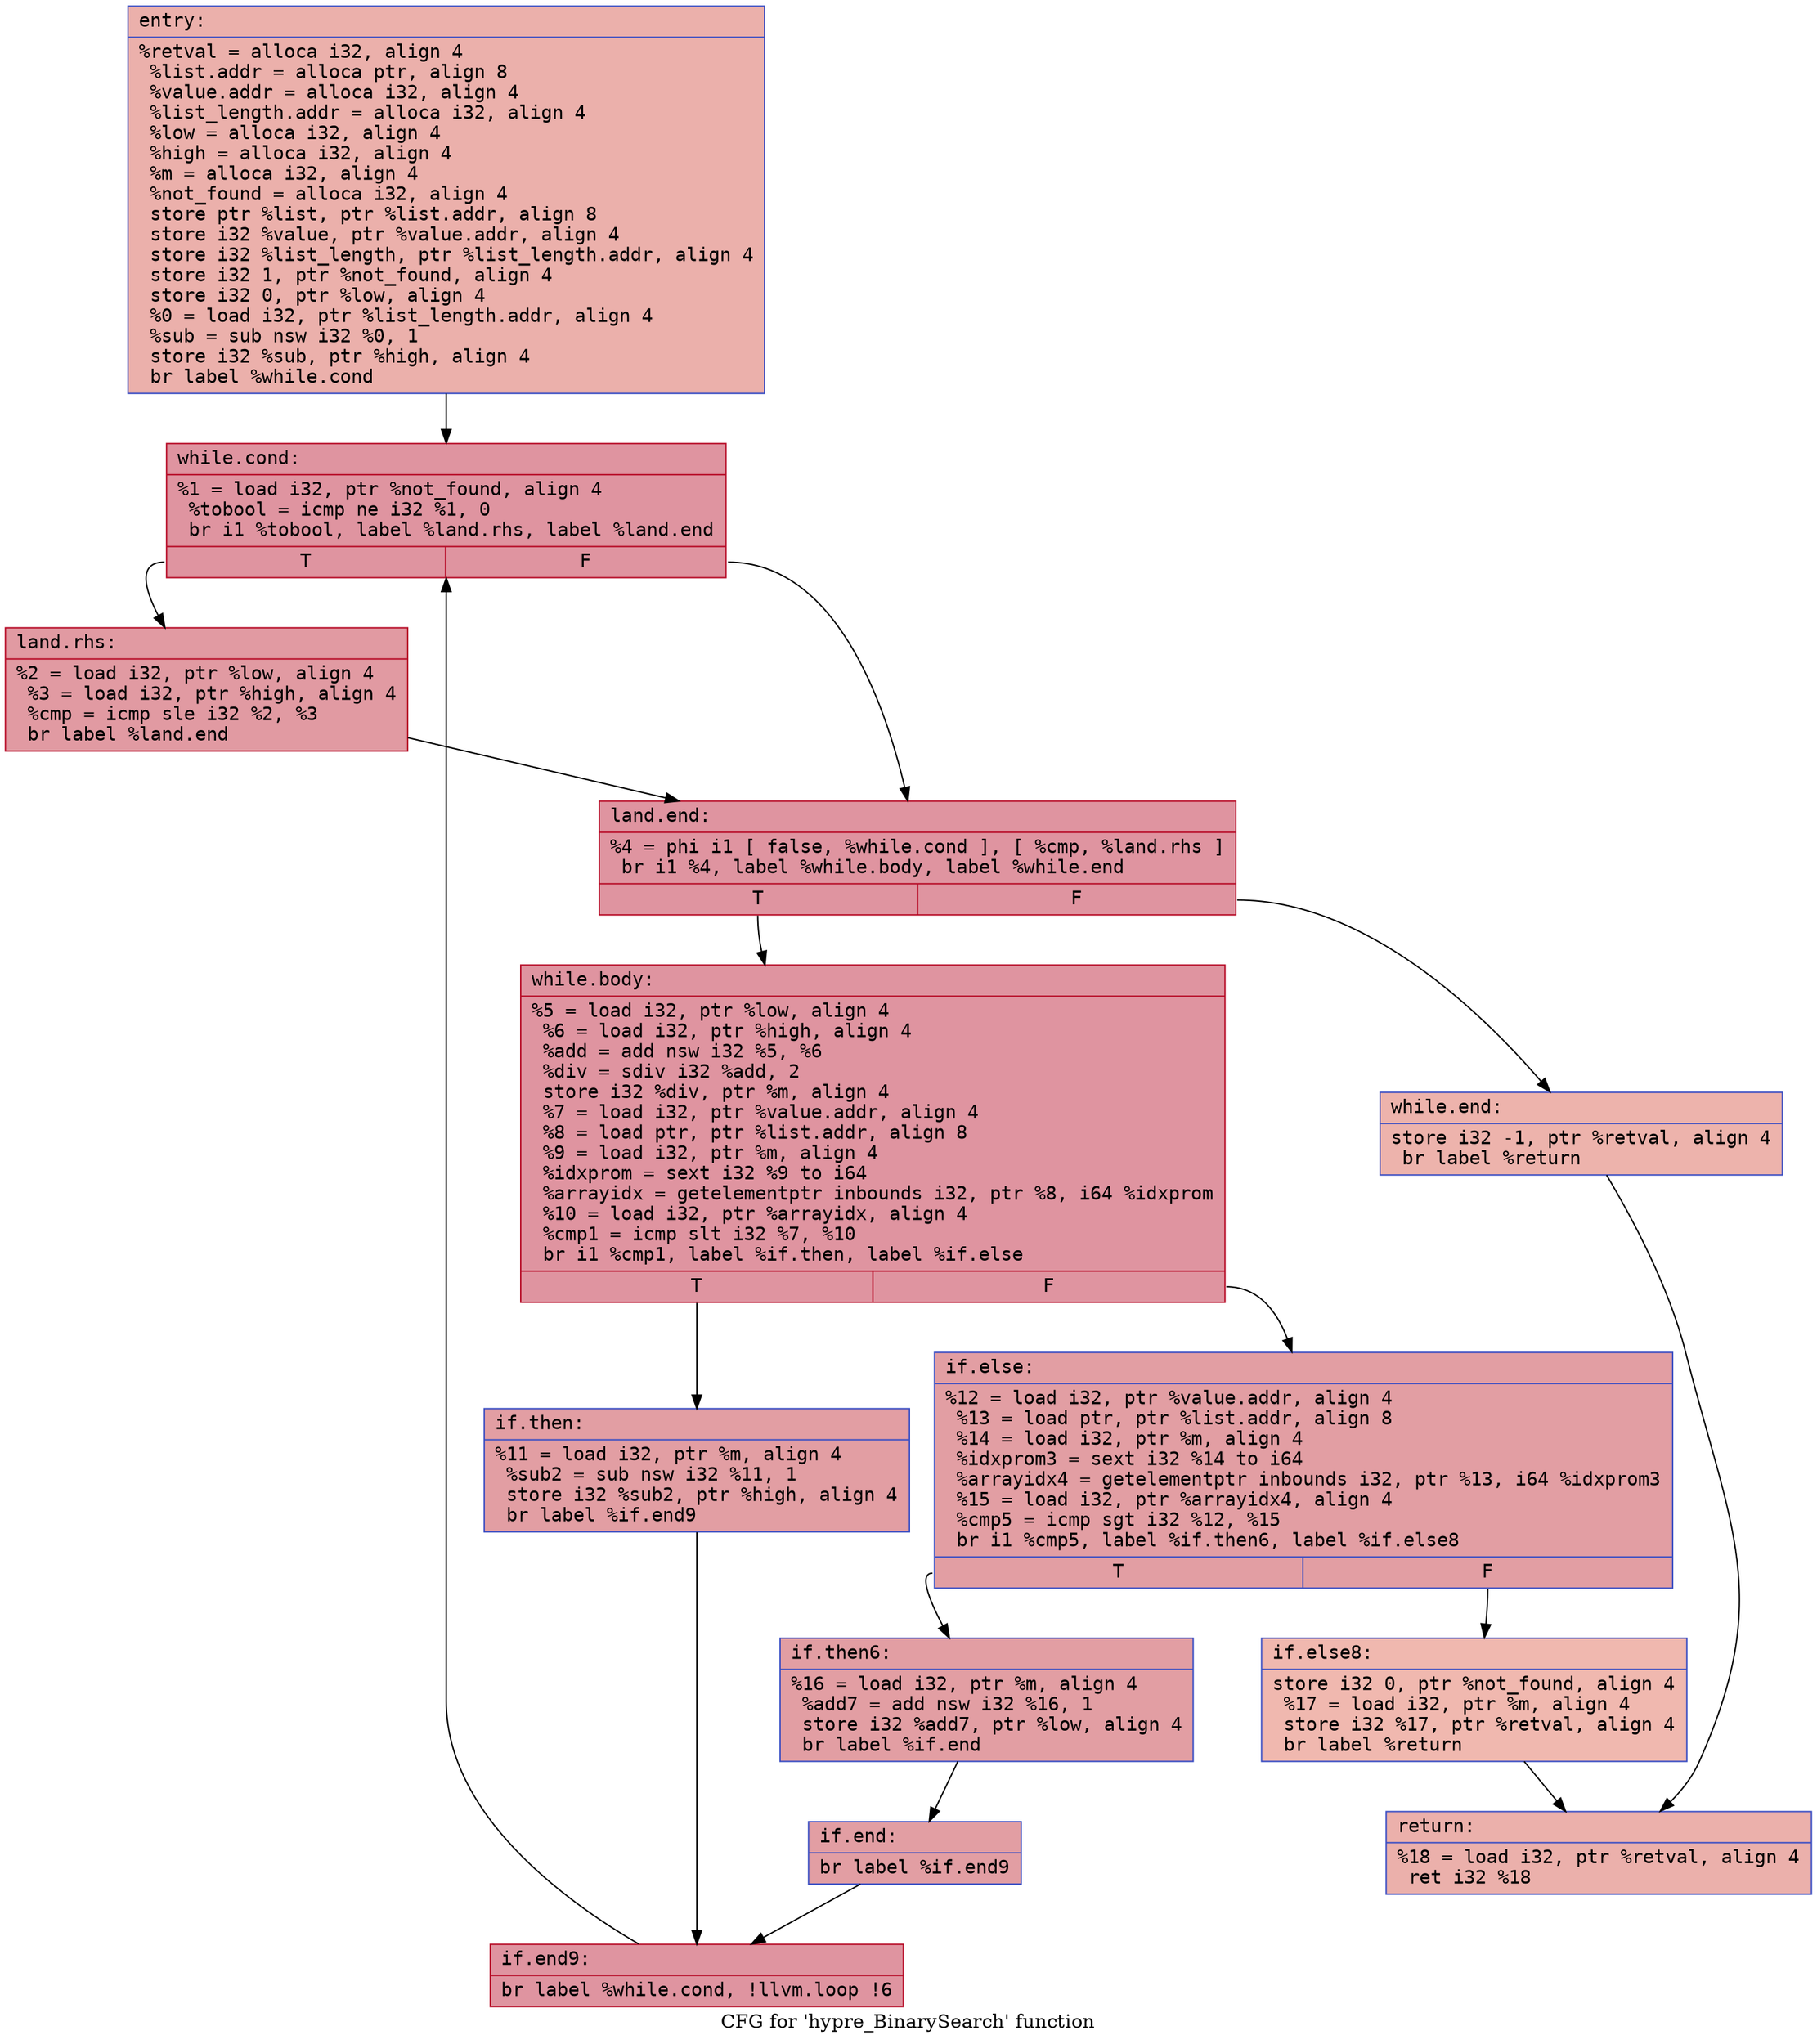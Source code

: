 digraph "CFG for 'hypre_BinarySearch' function" {
	label="CFG for 'hypre_BinarySearch' function";

	Node0x5562f0b46120 [shape=record,color="#3d50c3ff", style=filled, fillcolor="#d24b4070" fontname="Courier",label="{entry:\l|  %retval = alloca i32, align 4\l  %list.addr = alloca ptr, align 8\l  %value.addr = alloca i32, align 4\l  %list_length.addr = alloca i32, align 4\l  %low = alloca i32, align 4\l  %high = alloca i32, align 4\l  %m = alloca i32, align 4\l  %not_found = alloca i32, align 4\l  store ptr %list, ptr %list.addr, align 8\l  store i32 %value, ptr %value.addr, align 4\l  store i32 %list_length, ptr %list_length.addr, align 4\l  store i32 1, ptr %not_found, align 4\l  store i32 0, ptr %low, align 4\l  %0 = load i32, ptr %list_length.addr, align 4\l  %sub = sub nsw i32 %0, 1\l  store i32 %sub, ptr %high, align 4\l  br label %while.cond\l}"];
	Node0x5562f0b46120 -> Node0x5562f0b48e90[tooltip="entry -> while.cond\nProbability 100.00%" ];
	Node0x5562f0b48e90 [shape=record,color="#b70d28ff", style=filled, fillcolor="#b70d2870" fontname="Courier",label="{while.cond:\l|  %1 = load i32, ptr %not_found, align 4\l  %tobool = icmp ne i32 %1, 0\l  br i1 %tobool, label %land.rhs, label %land.end\l|{<s0>T|<s1>F}}"];
	Node0x5562f0b48e90:s0 -> Node0x5562f0b49080[tooltip="while.cond -> land.rhs\nProbability 62.50%" ];
	Node0x5562f0b48e90:s1 -> Node0x5562f0b490d0[tooltip="while.cond -> land.end\nProbability 37.50%" ];
	Node0x5562f0b49080 [shape=record,color="#b70d28ff", style=filled, fillcolor="#bb1b2c70" fontname="Courier",label="{land.rhs:\l|  %2 = load i32, ptr %low, align 4\l  %3 = load i32, ptr %high, align 4\l  %cmp = icmp sle i32 %2, %3\l  br label %land.end\l}"];
	Node0x5562f0b49080 -> Node0x5562f0b490d0[tooltip="land.rhs -> land.end\nProbability 100.00%" ];
	Node0x5562f0b490d0 [shape=record,color="#b70d28ff", style=filled, fillcolor="#b70d2870" fontname="Courier",label="{land.end:\l|  %4 = phi i1 [ false, %while.cond ], [ %cmp, %land.rhs ]\l  br i1 %4, label %while.body, label %while.end\l|{<s0>T|<s1>F}}"];
	Node0x5562f0b490d0:s0 -> Node0x5562f0b49420[tooltip="land.end -> while.body\nProbability 96.88%" ];
	Node0x5562f0b490d0:s1 -> Node0x5562f0b49500[tooltip="land.end -> while.end\nProbability 3.12%" ];
	Node0x5562f0b49420 [shape=record,color="#b70d28ff", style=filled, fillcolor="#b70d2870" fontname="Courier",label="{while.body:\l|  %5 = load i32, ptr %low, align 4\l  %6 = load i32, ptr %high, align 4\l  %add = add nsw i32 %5, %6\l  %div = sdiv i32 %add, 2\l  store i32 %div, ptr %m, align 4\l  %7 = load i32, ptr %value.addr, align 4\l  %8 = load ptr, ptr %list.addr, align 8\l  %9 = load i32, ptr %m, align 4\l  %idxprom = sext i32 %9 to i64\l  %arrayidx = getelementptr inbounds i32, ptr %8, i64 %idxprom\l  %10 = load i32, ptr %arrayidx, align 4\l  %cmp1 = icmp slt i32 %7, %10\l  br i1 %cmp1, label %if.then, label %if.else\l|{<s0>T|<s1>F}}"];
	Node0x5562f0b49420:s0 -> Node0x5562f0b4a700[tooltip="while.body -> if.then\nProbability 50.00%" ];
	Node0x5562f0b49420:s1 -> Node0x5562f0b4a770[tooltip="while.body -> if.else\nProbability 50.00%" ];
	Node0x5562f0b4a700 [shape=record,color="#3d50c3ff", style=filled, fillcolor="#be242e70" fontname="Courier",label="{if.then:\l|  %11 = load i32, ptr %m, align 4\l  %sub2 = sub nsw i32 %11, 1\l  store i32 %sub2, ptr %high, align 4\l  br label %if.end9\l}"];
	Node0x5562f0b4a700 -> Node0x5562f0b4aac0[tooltip="if.then -> if.end9\nProbability 100.00%" ];
	Node0x5562f0b4a770 [shape=record,color="#3d50c3ff", style=filled, fillcolor="#be242e70" fontname="Courier",label="{if.else:\l|  %12 = load i32, ptr %value.addr, align 4\l  %13 = load ptr, ptr %list.addr, align 8\l  %14 = load i32, ptr %m, align 4\l  %idxprom3 = sext i32 %14 to i64\l  %arrayidx4 = getelementptr inbounds i32, ptr %13, i64 %idxprom3\l  %15 = load i32, ptr %arrayidx4, align 4\l  %cmp5 = icmp sgt i32 %12, %15\l  br i1 %cmp5, label %if.then6, label %if.else8\l|{<s0>T|<s1>F}}"];
	Node0x5562f0b4a770:s0 -> Node0x5562f0b4afc0[tooltip="if.else -> if.then6\nProbability 96.88%" ];
	Node0x5562f0b4a770:s1 -> Node0x5562f0b4b040[tooltip="if.else -> if.else8\nProbability 3.12%" ];
	Node0x5562f0b4afc0 [shape=record,color="#3d50c3ff", style=filled, fillcolor="#be242e70" fontname="Courier",label="{if.then6:\l|  %16 = load i32, ptr %m, align 4\l  %add7 = add nsw i32 %16, 1\l  store i32 %add7, ptr %low, align 4\l  br label %if.end\l}"];
	Node0x5562f0b4afc0 -> Node0x5562f0b4b3a0[tooltip="if.then6 -> if.end\nProbability 100.00%" ];
	Node0x5562f0b4b040 [shape=record,color="#3d50c3ff", style=filled, fillcolor="#dc5d4a70" fontname="Courier",label="{if.else8:\l|  store i32 0, ptr %not_found, align 4\l  %17 = load i32, ptr %m, align 4\l  store i32 %17, ptr %retval, align 4\l  br label %return\l}"];
	Node0x5562f0b4b040 -> Node0x5562f0b4b640[tooltip="if.else8 -> return\nProbability 100.00%" ];
	Node0x5562f0b4b3a0 [shape=record,color="#3d50c3ff", style=filled, fillcolor="#be242e70" fontname="Courier",label="{if.end:\l|  br label %if.end9\l}"];
	Node0x5562f0b4b3a0 -> Node0x5562f0b4aac0[tooltip="if.end -> if.end9\nProbability 100.00%" ];
	Node0x5562f0b4aac0 [shape=record,color="#b70d28ff", style=filled, fillcolor="#b70d2870" fontname="Courier",label="{if.end9:\l|  br label %while.cond, !llvm.loop !6\l}"];
	Node0x5562f0b4aac0 -> Node0x5562f0b48e90[tooltip="if.end9 -> while.cond\nProbability 100.00%" ];
	Node0x5562f0b49500 [shape=record,color="#3d50c3ff", style=filled, fillcolor="#d6524470" fontname="Courier",label="{while.end:\l|  store i32 -1, ptr %retval, align 4\l  br label %return\l}"];
	Node0x5562f0b49500 -> Node0x5562f0b4b640[tooltip="while.end -> return\nProbability 100.00%" ];
	Node0x5562f0b4b640 [shape=record,color="#3d50c3ff", style=filled, fillcolor="#d24b4070" fontname="Courier",label="{return:\l|  %18 = load i32, ptr %retval, align 4\l  ret i32 %18\l}"];
}
